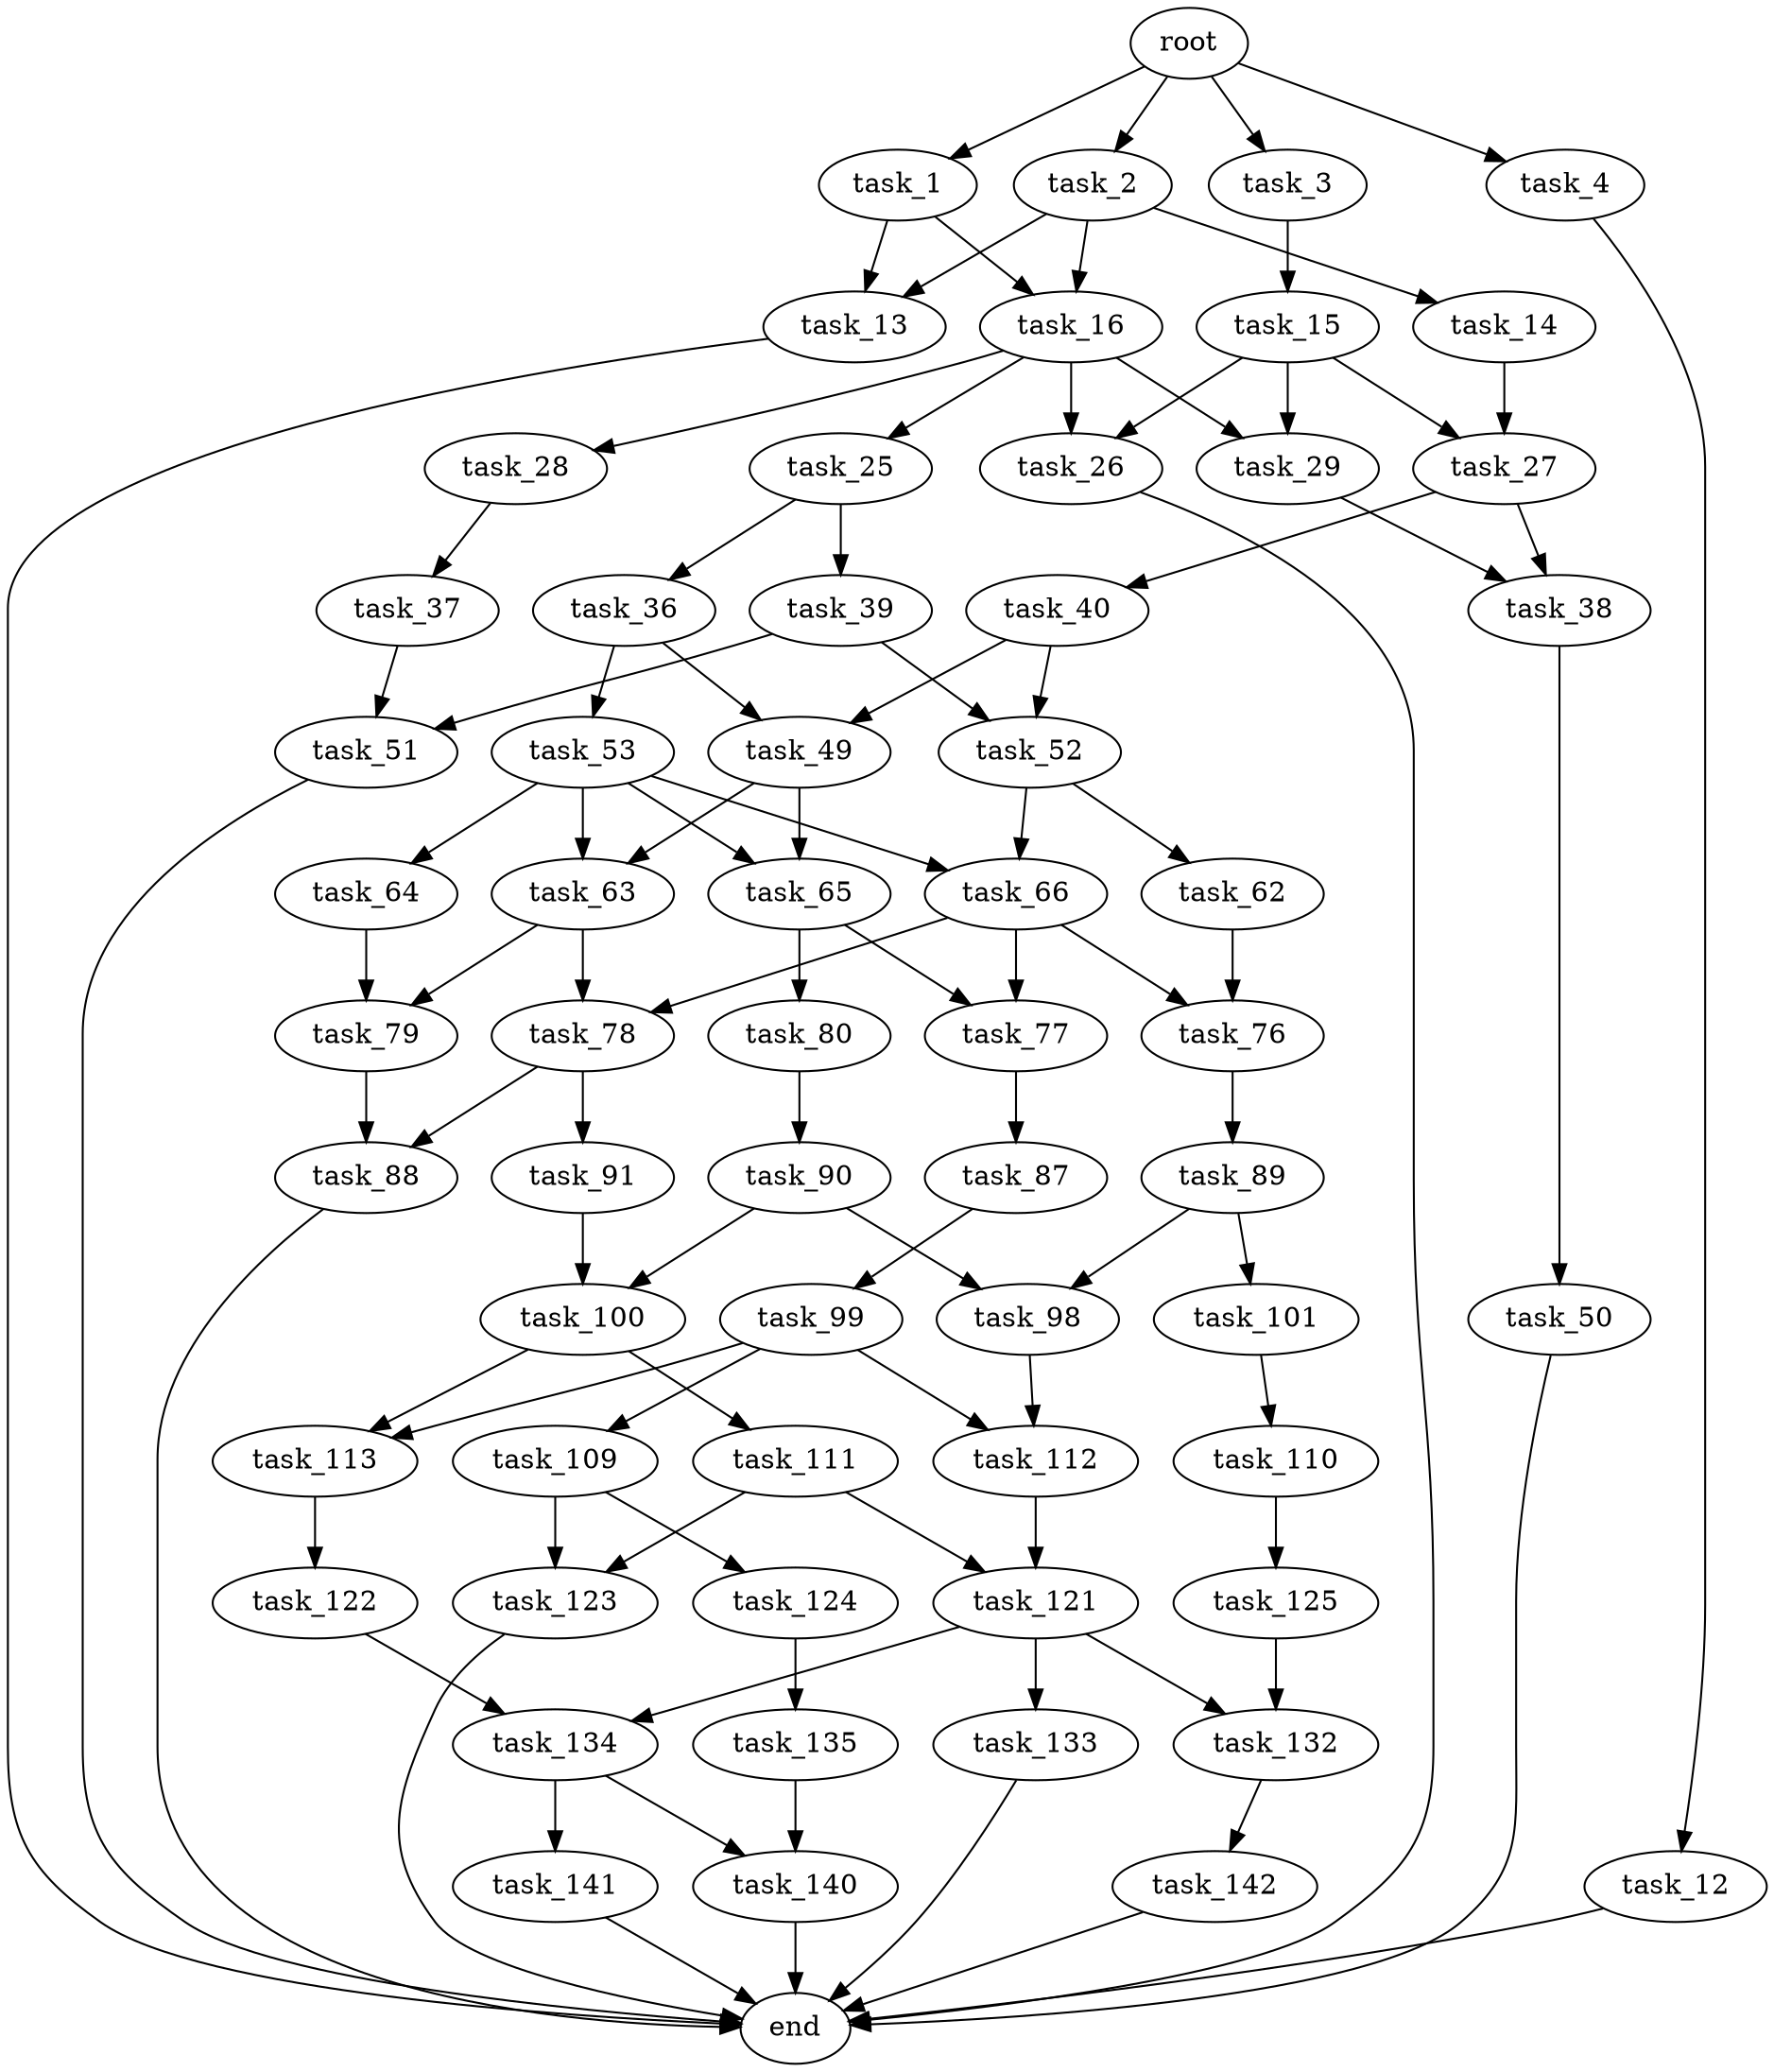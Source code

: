 digraph G {
  root [size="0.000000"];
  task_1 [size="134217728000.000000"];
  task_2 [size="28991029248.000000"];
  task_3 [size="16648893748.000000"];
  task_4 [size="6018525334.000000"];
  task_13 [size="18236813032.000000"];
  task_16 [size="11848239256.000000"];
  task_14 [size="134217728000.000000"];
  task_15 [size="549755813888.000000"];
  task_12 [size="134217728000.000000"];
  end [size="0.000000"];
  task_27 [size="49123269438.000000"];
  task_26 [size="8875230914.000000"];
  task_29 [size="368293445632.000000"];
  task_25 [size="1048000452.000000"];
  task_28 [size="8589934592.000000"];
  task_36 [size="549755813888.000000"];
  task_39 [size="782757789696.000000"];
  task_38 [size="759845893.000000"];
  task_40 [size="368293445632.000000"];
  task_37 [size="32550293137.000000"];
  task_49 [size="1245977161.000000"];
  task_53 [size="7257135897.000000"];
  task_51 [size="39096748880.000000"];
  task_50 [size="1231339044772.000000"];
  task_52 [size="38920313322.000000"];
  task_63 [size="207034830077.000000"];
  task_65 [size="1374570384479.000000"];
  task_62 [size="21900185108.000000"];
  task_66 [size="12839531687.000000"];
  task_64 [size="782757789696.000000"];
  task_76 [size="1416763148.000000"];
  task_78 [size="1073741824000.000000"];
  task_79 [size="28991029248.000000"];
  task_77 [size="29886745494.000000"];
  task_80 [size="6449423543.000000"];
  task_89 [size="750889039299.000000"];
  task_87 [size="520540103480.000000"];
  task_88 [size="1459532744.000000"];
  task_91 [size="230737845598.000000"];
  task_90 [size="33740580996.000000"];
  task_99 [size="5073178338.000000"];
  task_98 [size="2207948415.000000"];
  task_101 [size="549755813888.000000"];
  task_100 [size="231928233984.000000"];
  task_112 [size="185684807722.000000"];
  task_109 [size="10182816002.000000"];
  task_113 [size="15105723028.000000"];
  task_111 [size="37147031085.000000"];
  task_110 [size="6210051533.000000"];
  task_123 [size="368293445632.000000"];
  task_124 [size="8865960345.000000"];
  task_125 [size="58729952015.000000"];
  task_121 [size="17549816613.000000"];
  task_122 [size="782757789696.000000"];
  task_132 [size="2491506330.000000"];
  task_133 [size="1140835540336.000000"];
  task_134 [size="782757789696.000000"];
  task_135 [size="26021560906.000000"];
  task_142 [size="8589934592.000000"];
  task_140 [size="8055066398.000000"];
  task_141 [size="134217728000.000000"];

  root -> task_1 [size="1.000000"];
  root -> task_2 [size="1.000000"];
  root -> task_3 [size="1.000000"];
  root -> task_4 [size="1.000000"];
  task_1 -> task_13 [size="209715200.000000"];
  task_1 -> task_16 [size="209715200.000000"];
  task_2 -> task_13 [size="75497472.000000"];
  task_2 -> task_14 [size="75497472.000000"];
  task_2 -> task_16 [size="75497472.000000"];
  task_3 -> task_15 [size="536870912.000000"];
  task_4 -> task_12 [size="301989888.000000"];
  task_13 -> end [size="1.000000"];
  task_16 -> task_25 [size="209715200.000000"];
  task_16 -> task_26 [size="209715200.000000"];
  task_16 -> task_28 [size="209715200.000000"];
  task_16 -> task_29 [size="209715200.000000"];
  task_14 -> task_27 [size="209715200.000000"];
  task_15 -> task_26 [size="536870912.000000"];
  task_15 -> task_27 [size="536870912.000000"];
  task_15 -> task_29 [size="536870912.000000"];
  task_12 -> end [size="1.000000"];
  task_27 -> task_38 [size="838860800.000000"];
  task_27 -> task_40 [size="838860800.000000"];
  task_26 -> end [size="1.000000"];
  task_29 -> task_38 [size="411041792.000000"];
  task_25 -> task_36 [size="33554432.000000"];
  task_25 -> task_39 [size="33554432.000000"];
  task_28 -> task_37 [size="33554432.000000"];
  task_36 -> task_49 [size="536870912.000000"];
  task_36 -> task_53 [size="536870912.000000"];
  task_39 -> task_51 [size="679477248.000000"];
  task_39 -> task_52 [size="679477248.000000"];
  task_38 -> task_50 [size="33554432.000000"];
  task_40 -> task_49 [size="411041792.000000"];
  task_40 -> task_52 [size="411041792.000000"];
  task_37 -> task_51 [size="75497472.000000"];
  task_49 -> task_63 [size="75497472.000000"];
  task_49 -> task_65 [size="75497472.000000"];
  task_53 -> task_63 [size="411041792.000000"];
  task_53 -> task_64 [size="411041792.000000"];
  task_53 -> task_65 [size="411041792.000000"];
  task_53 -> task_66 [size="411041792.000000"];
  task_51 -> end [size="1.000000"];
  task_50 -> end [size="1.000000"];
  task_52 -> task_62 [size="838860800.000000"];
  task_52 -> task_66 [size="838860800.000000"];
  task_63 -> task_78 [size="209715200.000000"];
  task_63 -> task_79 [size="209715200.000000"];
  task_65 -> task_77 [size="838860800.000000"];
  task_65 -> task_80 [size="838860800.000000"];
  task_62 -> task_76 [size="536870912.000000"];
  task_66 -> task_76 [size="679477248.000000"];
  task_66 -> task_77 [size="679477248.000000"];
  task_66 -> task_78 [size="679477248.000000"];
  task_64 -> task_79 [size="679477248.000000"];
  task_76 -> task_89 [size="33554432.000000"];
  task_78 -> task_88 [size="838860800.000000"];
  task_78 -> task_91 [size="838860800.000000"];
  task_79 -> task_88 [size="75497472.000000"];
  task_77 -> task_87 [size="536870912.000000"];
  task_80 -> task_90 [size="679477248.000000"];
  task_89 -> task_98 [size="838860800.000000"];
  task_89 -> task_101 [size="838860800.000000"];
  task_87 -> task_99 [size="679477248.000000"];
  task_88 -> end [size="1.000000"];
  task_91 -> task_100 [size="838860800.000000"];
  task_90 -> task_98 [size="134217728.000000"];
  task_90 -> task_100 [size="134217728.000000"];
  task_99 -> task_109 [size="536870912.000000"];
  task_99 -> task_112 [size="536870912.000000"];
  task_99 -> task_113 [size="536870912.000000"];
  task_98 -> task_112 [size="134217728.000000"];
  task_101 -> task_110 [size="536870912.000000"];
  task_100 -> task_111 [size="301989888.000000"];
  task_100 -> task_113 [size="301989888.000000"];
  task_112 -> task_121 [size="838860800.000000"];
  task_109 -> task_123 [size="209715200.000000"];
  task_109 -> task_124 [size="209715200.000000"];
  task_113 -> task_122 [size="536870912.000000"];
  task_111 -> task_121 [size="75497472.000000"];
  task_111 -> task_123 [size="75497472.000000"];
  task_110 -> task_125 [size="209715200.000000"];
  task_123 -> end [size="1.000000"];
  task_124 -> task_135 [size="301989888.000000"];
  task_125 -> task_132 [size="75497472.000000"];
  task_121 -> task_132 [size="411041792.000000"];
  task_121 -> task_133 [size="411041792.000000"];
  task_121 -> task_134 [size="411041792.000000"];
  task_122 -> task_134 [size="679477248.000000"];
  task_132 -> task_142 [size="134217728.000000"];
  task_133 -> end [size="1.000000"];
  task_134 -> task_140 [size="679477248.000000"];
  task_134 -> task_141 [size="679477248.000000"];
  task_135 -> task_140 [size="679477248.000000"];
  task_142 -> end [size="1.000000"];
  task_140 -> end [size="1.000000"];
  task_141 -> end [size="1.000000"];
}
